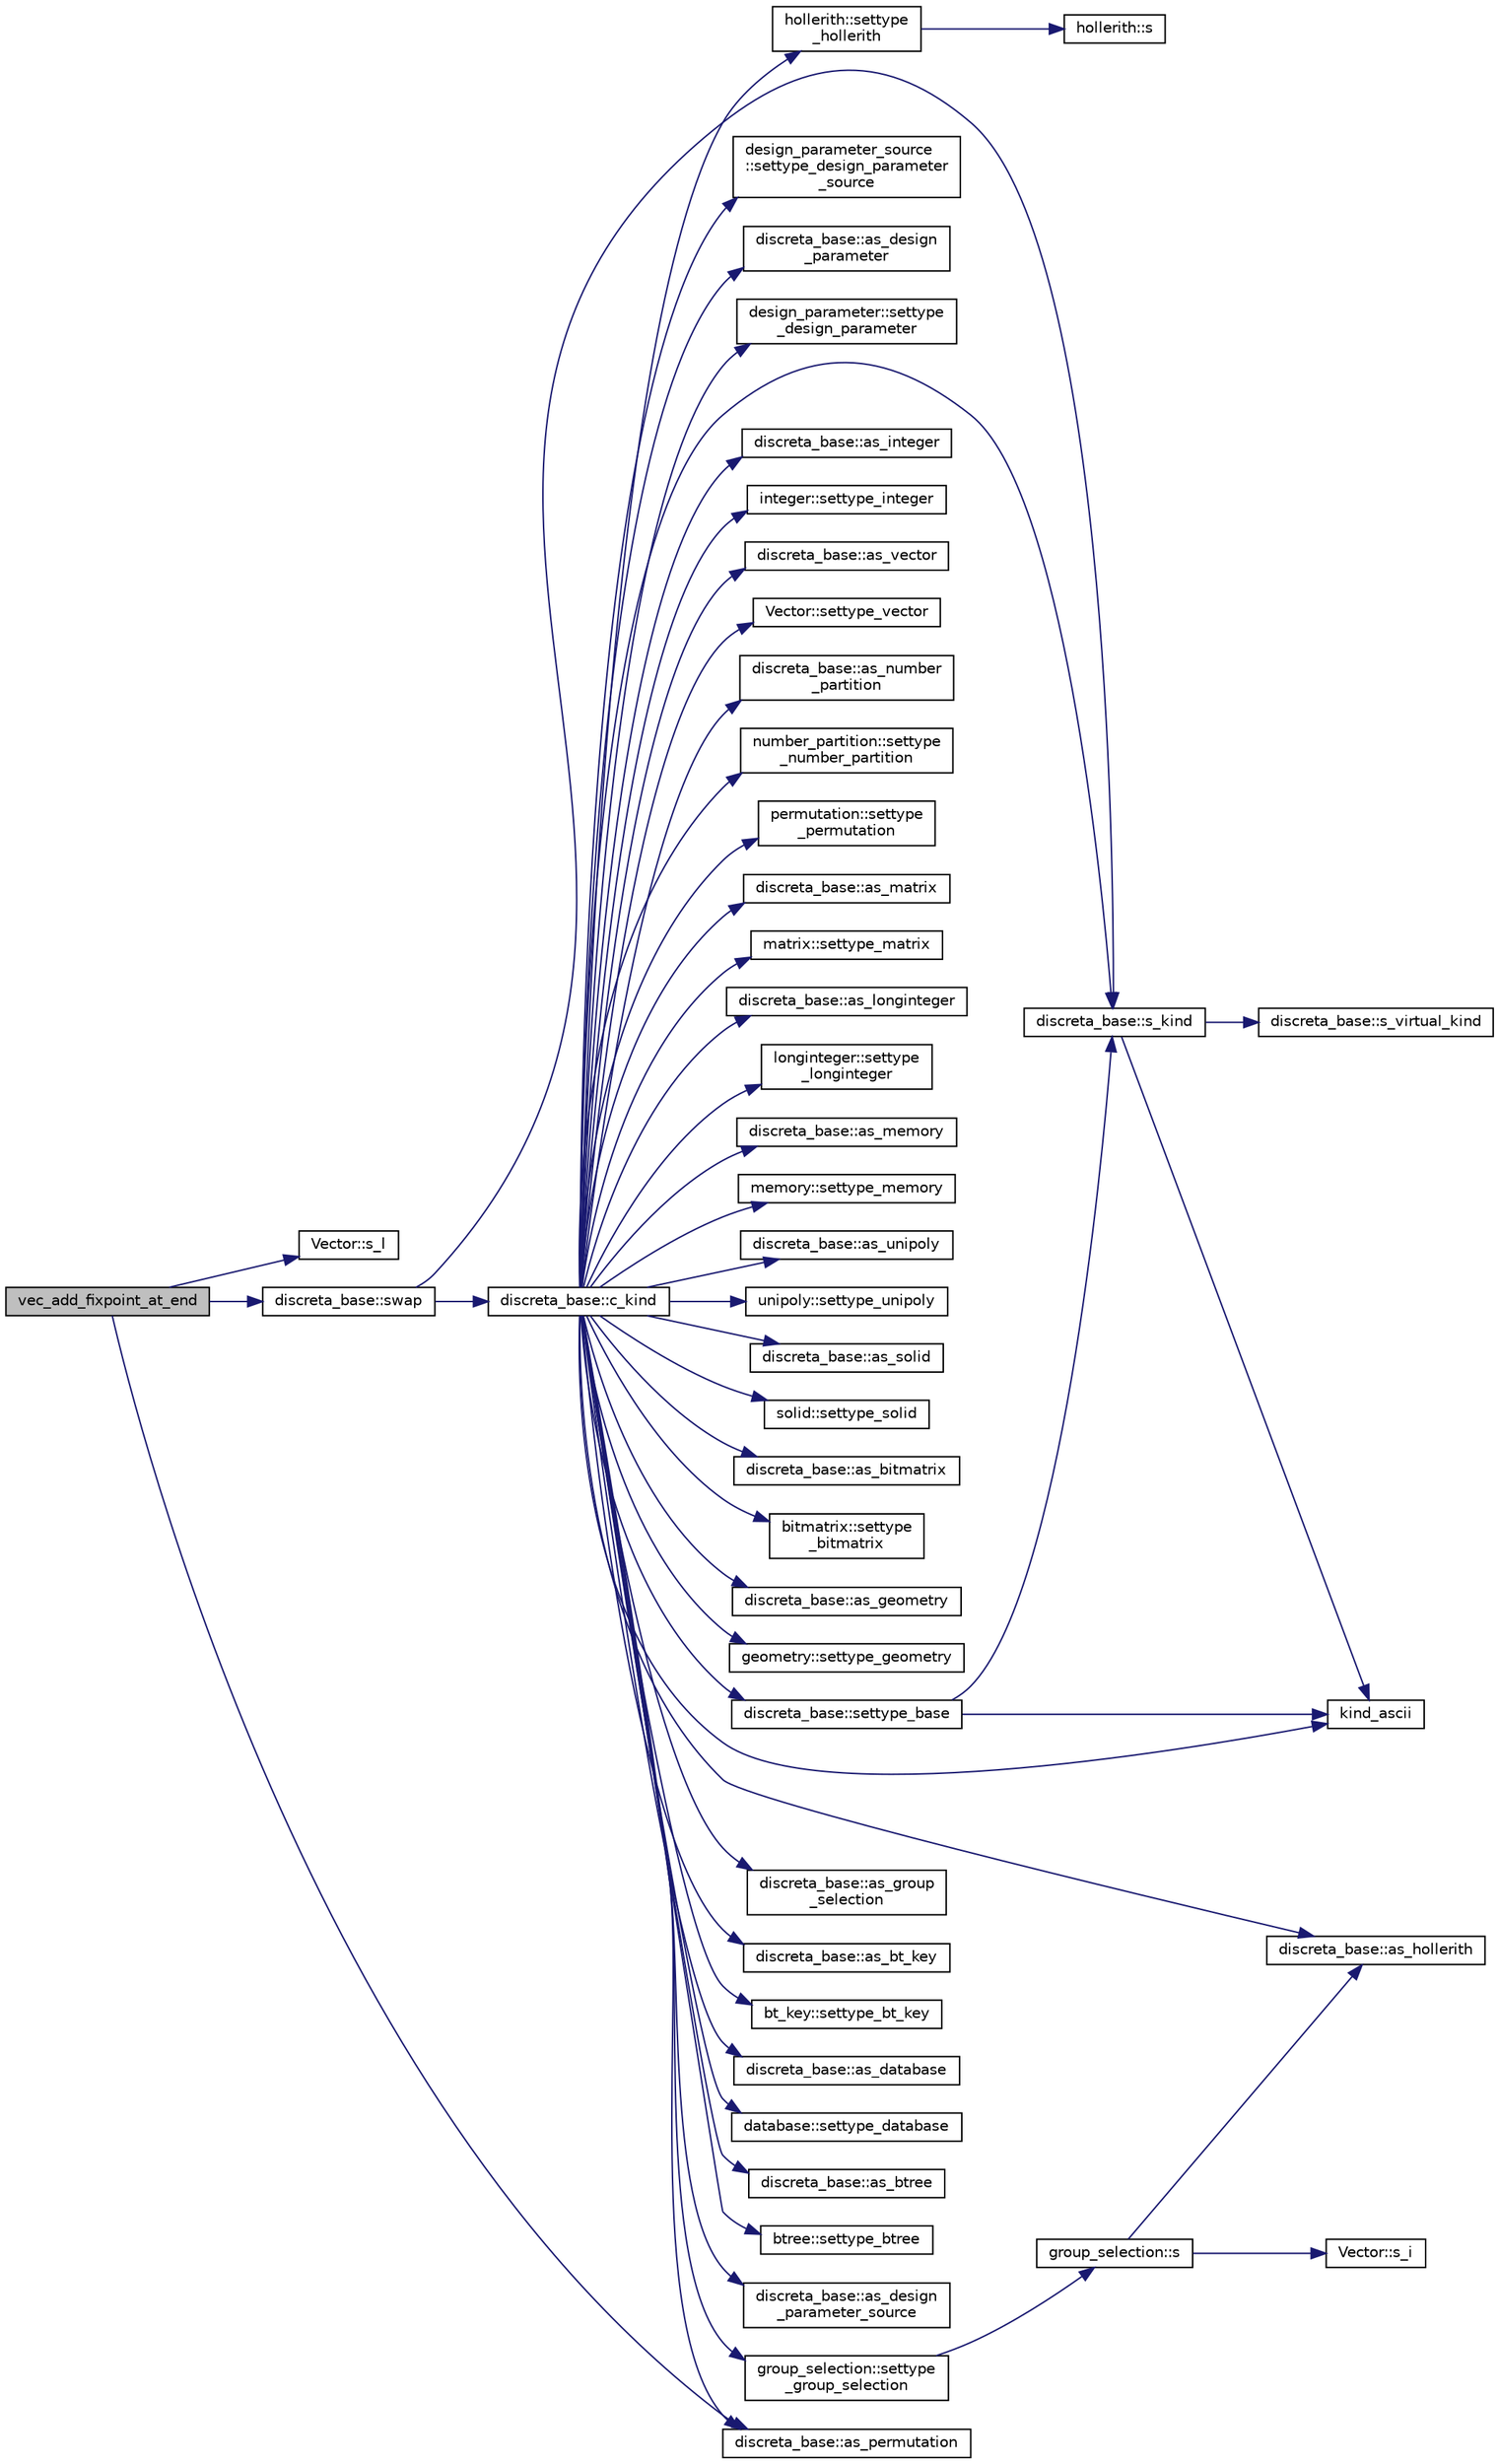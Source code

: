 digraph "vec_add_fixpoint_at_end"
{
  edge [fontname="Helvetica",fontsize="10",labelfontname="Helvetica",labelfontsize="10"];
  node [fontname="Helvetica",fontsize="10",shape=record];
  rankdir="LR";
  Node277 [label="vec_add_fixpoint_at_end",height=0.2,width=0.4,color="black", fillcolor="grey75", style="filled", fontcolor="black"];
  Node277 -> Node278 [color="midnightblue",fontsize="10",style="solid",fontname="Helvetica"];
  Node278 [label="Vector::s_l",height=0.2,width=0.4,color="black", fillcolor="white", style="filled",URL="$d5/db2/class_vector.html#ad2dc082288f858d22a528832289e0704"];
  Node277 -> Node279 [color="midnightblue",fontsize="10",style="solid",fontname="Helvetica"];
  Node279 [label="discreta_base::as_permutation",height=0.2,width=0.4,color="black", fillcolor="white", style="filled",URL="$d7/d71/classdiscreta__base.html#aa4e72f36a82984239b12ae831e131098"];
  Node277 -> Node280 [color="midnightblue",fontsize="10",style="solid",fontname="Helvetica"];
  Node280 [label="discreta_base::swap",height=0.2,width=0.4,color="black", fillcolor="white", style="filled",URL="$d7/d71/classdiscreta__base.html#a2e8acbb9d3476675dac5b6a583b0293e"];
  Node280 -> Node281 [color="midnightblue",fontsize="10",style="solid",fontname="Helvetica"];
  Node281 [label="discreta_base::s_kind",height=0.2,width=0.4,color="black", fillcolor="white", style="filled",URL="$d7/d71/classdiscreta__base.html#a8a830025c74adbbc3362418a7c2ba157"];
  Node281 -> Node282 [color="midnightblue",fontsize="10",style="solid",fontname="Helvetica"];
  Node282 [label="discreta_base::s_virtual_kind",height=0.2,width=0.4,color="black", fillcolor="white", style="filled",URL="$d7/d71/classdiscreta__base.html#a52778a6d6943a468be083d0785d418fb"];
  Node281 -> Node283 [color="midnightblue",fontsize="10",style="solid",fontname="Helvetica"];
  Node283 [label="kind_ascii",height=0.2,width=0.4,color="black", fillcolor="white", style="filled",URL="$d9/d60/discreta_8h.html#ad0ce825a9f29bc6cec27e1b64cfe27bf"];
  Node280 -> Node284 [color="midnightblue",fontsize="10",style="solid",fontname="Helvetica"];
  Node284 [label="discreta_base::c_kind",height=0.2,width=0.4,color="black", fillcolor="white", style="filled",URL="$d7/d71/classdiscreta__base.html#adc2ff61589c2d083688e7a43f333cb62"];
  Node284 -> Node285 [color="midnightblue",fontsize="10",style="solid",fontname="Helvetica"];
  Node285 [label="discreta_base::settype_base",height=0.2,width=0.4,color="black", fillcolor="white", style="filled",URL="$d7/d71/classdiscreta__base.html#a4f42899a89447d1c3993ea07c38f8ad4"];
  Node285 -> Node281 [color="midnightblue",fontsize="10",style="solid",fontname="Helvetica"];
  Node285 -> Node283 [color="midnightblue",fontsize="10",style="solid",fontname="Helvetica"];
  Node284 -> Node286 [color="midnightblue",fontsize="10",style="solid",fontname="Helvetica"];
  Node286 [label="discreta_base::as_integer",height=0.2,width=0.4,color="black", fillcolor="white", style="filled",URL="$d7/d71/classdiscreta__base.html#a00d7691eaf874fd283d942692fe8dd26"];
  Node284 -> Node287 [color="midnightblue",fontsize="10",style="solid",fontname="Helvetica"];
  Node287 [label="integer::settype_integer",height=0.2,width=0.4,color="black", fillcolor="white", style="filled",URL="$d0/de5/classinteger.html#a6265c65ef311229acd513d748faba796"];
  Node284 -> Node288 [color="midnightblue",fontsize="10",style="solid",fontname="Helvetica"];
  Node288 [label="discreta_base::as_vector",height=0.2,width=0.4,color="black", fillcolor="white", style="filled",URL="$d7/d71/classdiscreta__base.html#a7bdd6cae39c380b128ee9e17e42cf020"];
  Node284 -> Node289 [color="midnightblue",fontsize="10",style="solid",fontname="Helvetica"];
  Node289 [label="Vector::settype_vector",height=0.2,width=0.4,color="black", fillcolor="white", style="filled",URL="$d5/db2/class_vector.html#a34e0d00b18c051f23904a8429fa6c8b4"];
  Node284 -> Node290 [color="midnightblue",fontsize="10",style="solid",fontname="Helvetica"];
  Node290 [label="discreta_base::as_number\l_partition",height=0.2,width=0.4,color="black", fillcolor="white", style="filled",URL="$d7/d71/classdiscreta__base.html#a307aa09de0e925d46697707968ffab00"];
  Node284 -> Node291 [color="midnightblue",fontsize="10",style="solid",fontname="Helvetica"];
  Node291 [label="number_partition::settype\l_number_partition",height=0.2,width=0.4,color="black", fillcolor="white", style="filled",URL="$df/d50/classnumber__partition.html#a3aaec1b557758f643ffc8555bbc358be"];
  Node284 -> Node279 [color="midnightblue",fontsize="10",style="solid",fontname="Helvetica"];
  Node284 -> Node292 [color="midnightblue",fontsize="10",style="solid",fontname="Helvetica"];
  Node292 [label="permutation::settype\l_permutation",height=0.2,width=0.4,color="black", fillcolor="white", style="filled",URL="$d0/d08/classpermutation.html#af1eea29f86195cede9562e444664c28c"];
  Node284 -> Node293 [color="midnightblue",fontsize="10",style="solid",fontname="Helvetica"];
  Node293 [label="discreta_base::as_matrix",height=0.2,width=0.4,color="black", fillcolor="white", style="filled",URL="$d7/d71/classdiscreta__base.html#ae4d7f56d917a4707b838fbffde6467ff"];
  Node284 -> Node294 [color="midnightblue",fontsize="10",style="solid",fontname="Helvetica"];
  Node294 [label="matrix::settype_matrix",height=0.2,width=0.4,color="black", fillcolor="white", style="filled",URL="$d1/d8d/classmatrix.html#a1780283a64a789e4084d792683d276bb"];
  Node284 -> Node295 [color="midnightblue",fontsize="10",style="solid",fontname="Helvetica"];
  Node295 [label="discreta_base::as_longinteger",height=0.2,width=0.4,color="black", fillcolor="white", style="filled",URL="$d7/d71/classdiscreta__base.html#a20a094639eb711b10c8694c51937f7cd"];
  Node284 -> Node296 [color="midnightblue",fontsize="10",style="solid",fontname="Helvetica"];
  Node296 [label="longinteger::settype\l_longinteger",height=0.2,width=0.4,color="black", fillcolor="white", style="filled",URL="$d3/d71/classlonginteger.html#ae5f811ece8df31b9ff114368a18e1dc5"];
  Node284 -> Node297 [color="midnightblue",fontsize="10",style="solid",fontname="Helvetica"];
  Node297 [label="discreta_base::as_memory",height=0.2,width=0.4,color="black", fillcolor="white", style="filled",URL="$d7/d71/classdiscreta__base.html#ad94b2d7dce0cd4fa22db57f6e79c4bd2"];
  Node284 -> Node298 [color="midnightblue",fontsize="10",style="solid",fontname="Helvetica"];
  Node298 [label="memory::settype_memory",height=0.2,width=0.4,color="black", fillcolor="white", style="filled",URL="$d8/d99/classmemory.html#a33aae277f9b8fe36b02e9d5da895451b"];
  Node284 -> Node299 [color="midnightblue",fontsize="10",style="solid",fontname="Helvetica"];
  Node299 [label="discreta_base::as_unipoly",height=0.2,width=0.4,color="black", fillcolor="white", style="filled",URL="$d7/d71/classdiscreta__base.html#ad50d8027f039fe5c2478cddb243adc9d"];
  Node284 -> Node300 [color="midnightblue",fontsize="10",style="solid",fontname="Helvetica"];
  Node300 [label="unipoly::settype_unipoly",height=0.2,width=0.4,color="black", fillcolor="white", style="filled",URL="$d1/d89/classunipoly.html#a8db854fcc85c5e1150b1f1b1c005c95b"];
  Node284 -> Node301 [color="midnightblue",fontsize="10",style="solid",fontname="Helvetica"];
  Node301 [label="discreta_base::as_solid",height=0.2,width=0.4,color="black", fillcolor="white", style="filled",URL="$d7/d71/classdiscreta__base.html#a1fc5f2b85ec97ab0a69dd64903c970a5"];
  Node284 -> Node302 [color="midnightblue",fontsize="10",style="solid",fontname="Helvetica"];
  Node302 [label="solid::settype_solid",height=0.2,width=0.4,color="black", fillcolor="white", style="filled",URL="$d8/def/classsolid.html#a775bd4821f75a8aee4ea3d4335ff90e0"];
  Node284 -> Node303 [color="midnightblue",fontsize="10",style="solid",fontname="Helvetica"];
  Node303 [label="discreta_base::as_bitmatrix",height=0.2,width=0.4,color="black", fillcolor="white", style="filled",URL="$d7/d71/classdiscreta__base.html#a071ad54ea8ef6c9d1d15f532e5a76df6"];
  Node284 -> Node304 [color="midnightblue",fontsize="10",style="solid",fontname="Helvetica"];
  Node304 [label="bitmatrix::settype\l_bitmatrix",height=0.2,width=0.4,color="black", fillcolor="white", style="filled",URL="$de/dc8/classbitmatrix.html#acb571d947f9526665ebbdc0ce3e2a973"];
  Node284 -> Node305 [color="midnightblue",fontsize="10",style="solid",fontname="Helvetica"];
  Node305 [label="discreta_base::as_geometry",height=0.2,width=0.4,color="black", fillcolor="white", style="filled",URL="$d7/d71/classdiscreta__base.html#a38fc7b4cdd830703e9d87354b79bc5c8"];
  Node284 -> Node306 [color="midnightblue",fontsize="10",style="solid",fontname="Helvetica"];
  Node306 [label="geometry::settype_geometry",height=0.2,width=0.4,color="black", fillcolor="white", style="filled",URL="$da/d44/classgeometry.html#ab4a336baba6a3f56f5ffa053a5be5ba7"];
  Node284 -> Node307 [color="midnightblue",fontsize="10",style="solid",fontname="Helvetica"];
  Node307 [label="discreta_base::as_hollerith",height=0.2,width=0.4,color="black", fillcolor="white", style="filled",URL="$d7/d71/classdiscreta__base.html#a3e66f82711f314710107e2f29e589690"];
  Node284 -> Node308 [color="midnightblue",fontsize="10",style="solid",fontname="Helvetica"];
  Node308 [label="hollerith::settype\l_hollerith",height=0.2,width=0.4,color="black", fillcolor="white", style="filled",URL="$d8/d99/classhollerith.html#a23bbd4acfc88a0e90f1245f243f51f76"];
  Node308 -> Node309 [color="midnightblue",fontsize="10",style="solid",fontname="Helvetica"];
  Node309 [label="hollerith::s",height=0.2,width=0.4,color="black", fillcolor="white", style="filled",URL="$d8/d99/classhollerith.html#af61fce2d06f211b25fe3838e4dfee77a"];
  Node284 -> Node310 [color="midnightblue",fontsize="10",style="solid",fontname="Helvetica"];
  Node310 [label="discreta_base::as_group\l_selection",height=0.2,width=0.4,color="black", fillcolor="white", style="filled",URL="$d7/d71/classdiscreta__base.html#aae1bac4883c567718bef9fb610abbdc8"];
  Node284 -> Node311 [color="midnightblue",fontsize="10",style="solid",fontname="Helvetica"];
  Node311 [label="group_selection::settype\l_group_selection",height=0.2,width=0.4,color="black", fillcolor="white", style="filled",URL="$d6/db0/classgroup__selection.html#a015ed73b7b8d784bedd4d11ac1fc0ec1"];
  Node311 -> Node312 [color="midnightblue",fontsize="10",style="solid",fontname="Helvetica"];
  Node312 [label="group_selection::s",height=0.2,width=0.4,color="black", fillcolor="white", style="filled",URL="$d6/db0/classgroup__selection.html#a686cb0c6a3a040796b112b8007ea8223"];
  Node312 -> Node313 [color="midnightblue",fontsize="10",style="solid",fontname="Helvetica"];
  Node313 [label="Vector::s_i",height=0.2,width=0.4,color="black", fillcolor="white", style="filled",URL="$d5/db2/class_vector.html#a1c4fe1752523df8119f70dd550244871"];
  Node312 -> Node307 [color="midnightblue",fontsize="10",style="solid",fontname="Helvetica"];
  Node284 -> Node314 [color="midnightblue",fontsize="10",style="solid",fontname="Helvetica"];
  Node314 [label="discreta_base::as_bt_key",height=0.2,width=0.4,color="black", fillcolor="white", style="filled",URL="$d7/d71/classdiscreta__base.html#a2734c6e08dca17cf6588bd5064ec1b9f"];
  Node284 -> Node315 [color="midnightblue",fontsize="10",style="solid",fontname="Helvetica"];
  Node315 [label="bt_key::settype_bt_key",height=0.2,width=0.4,color="black", fillcolor="white", style="filled",URL="$d1/de5/classbt__key.html#a352bb10beb7c789d8d29373035824800"];
  Node284 -> Node316 [color="midnightblue",fontsize="10",style="solid",fontname="Helvetica"];
  Node316 [label="discreta_base::as_database",height=0.2,width=0.4,color="black", fillcolor="white", style="filled",URL="$d7/d71/classdiscreta__base.html#ab055d39d58210a2b03ba3d33703b09a9"];
  Node284 -> Node317 [color="midnightblue",fontsize="10",style="solid",fontname="Helvetica"];
  Node317 [label="database::settype_database",height=0.2,width=0.4,color="black", fillcolor="white", style="filled",URL="$db/d72/classdatabase.html#a014639aa001462e480eb1f3984839b72"];
  Node284 -> Node318 [color="midnightblue",fontsize="10",style="solid",fontname="Helvetica"];
  Node318 [label="discreta_base::as_btree",height=0.2,width=0.4,color="black", fillcolor="white", style="filled",URL="$d7/d71/classdiscreta__base.html#a78e76674cef2ec113c17989c11288778"];
  Node284 -> Node319 [color="midnightblue",fontsize="10",style="solid",fontname="Helvetica"];
  Node319 [label="btree::settype_btree",height=0.2,width=0.4,color="black", fillcolor="white", style="filled",URL="$dd/db0/classbtree.html#a5a1b9773c848908a6050cc733d2d9780"];
  Node284 -> Node320 [color="midnightblue",fontsize="10",style="solid",fontname="Helvetica"];
  Node320 [label="discreta_base::as_design\l_parameter_source",height=0.2,width=0.4,color="black", fillcolor="white", style="filled",URL="$d7/d71/classdiscreta__base.html#a59cbf837c6582ded5bc586265d13d81a"];
  Node284 -> Node321 [color="midnightblue",fontsize="10",style="solid",fontname="Helvetica"];
  Node321 [label="design_parameter_source\l::settype_design_parameter\l_source",height=0.2,width=0.4,color="black", fillcolor="white", style="filled",URL="$df/d4b/classdesign__parameter__source.html#a3af3b851df87bd1661fb9c9ce18822c8"];
  Node284 -> Node322 [color="midnightblue",fontsize="10",style="solid",fontname="Helvetica"];
  Node322 [label="discreta_base::as_design\l_parameter",height=0.2,width=0.4,color="black", fillcolor="white", style="filled",URL="$d7/d71/classdiscreta__base.html#aab24ff38ea1c5471ab3de42e014d0f2a"];
  Node284 -> Node323 [color="midnightblue",fontsize="10",style="solid",fontname="Helvetica"];
  Node323 [label="design_parameter::settype\l_design_parameter",height=0.2,width=0.4,color="black", fillcolor="white", style="filled",URL="$da/d94/classdesign__parameter.html#a8b19d277f2b7d09c2531a527dfc0359e"];
  Node284 -> Node283 [color="midnightblue",fontsize="10",style="solid",fontname="Helvetica"];
  Node284 -> Node281 [color="midnightblue",fontsize="10",style="solid",fontname="Helvetica"];
}

